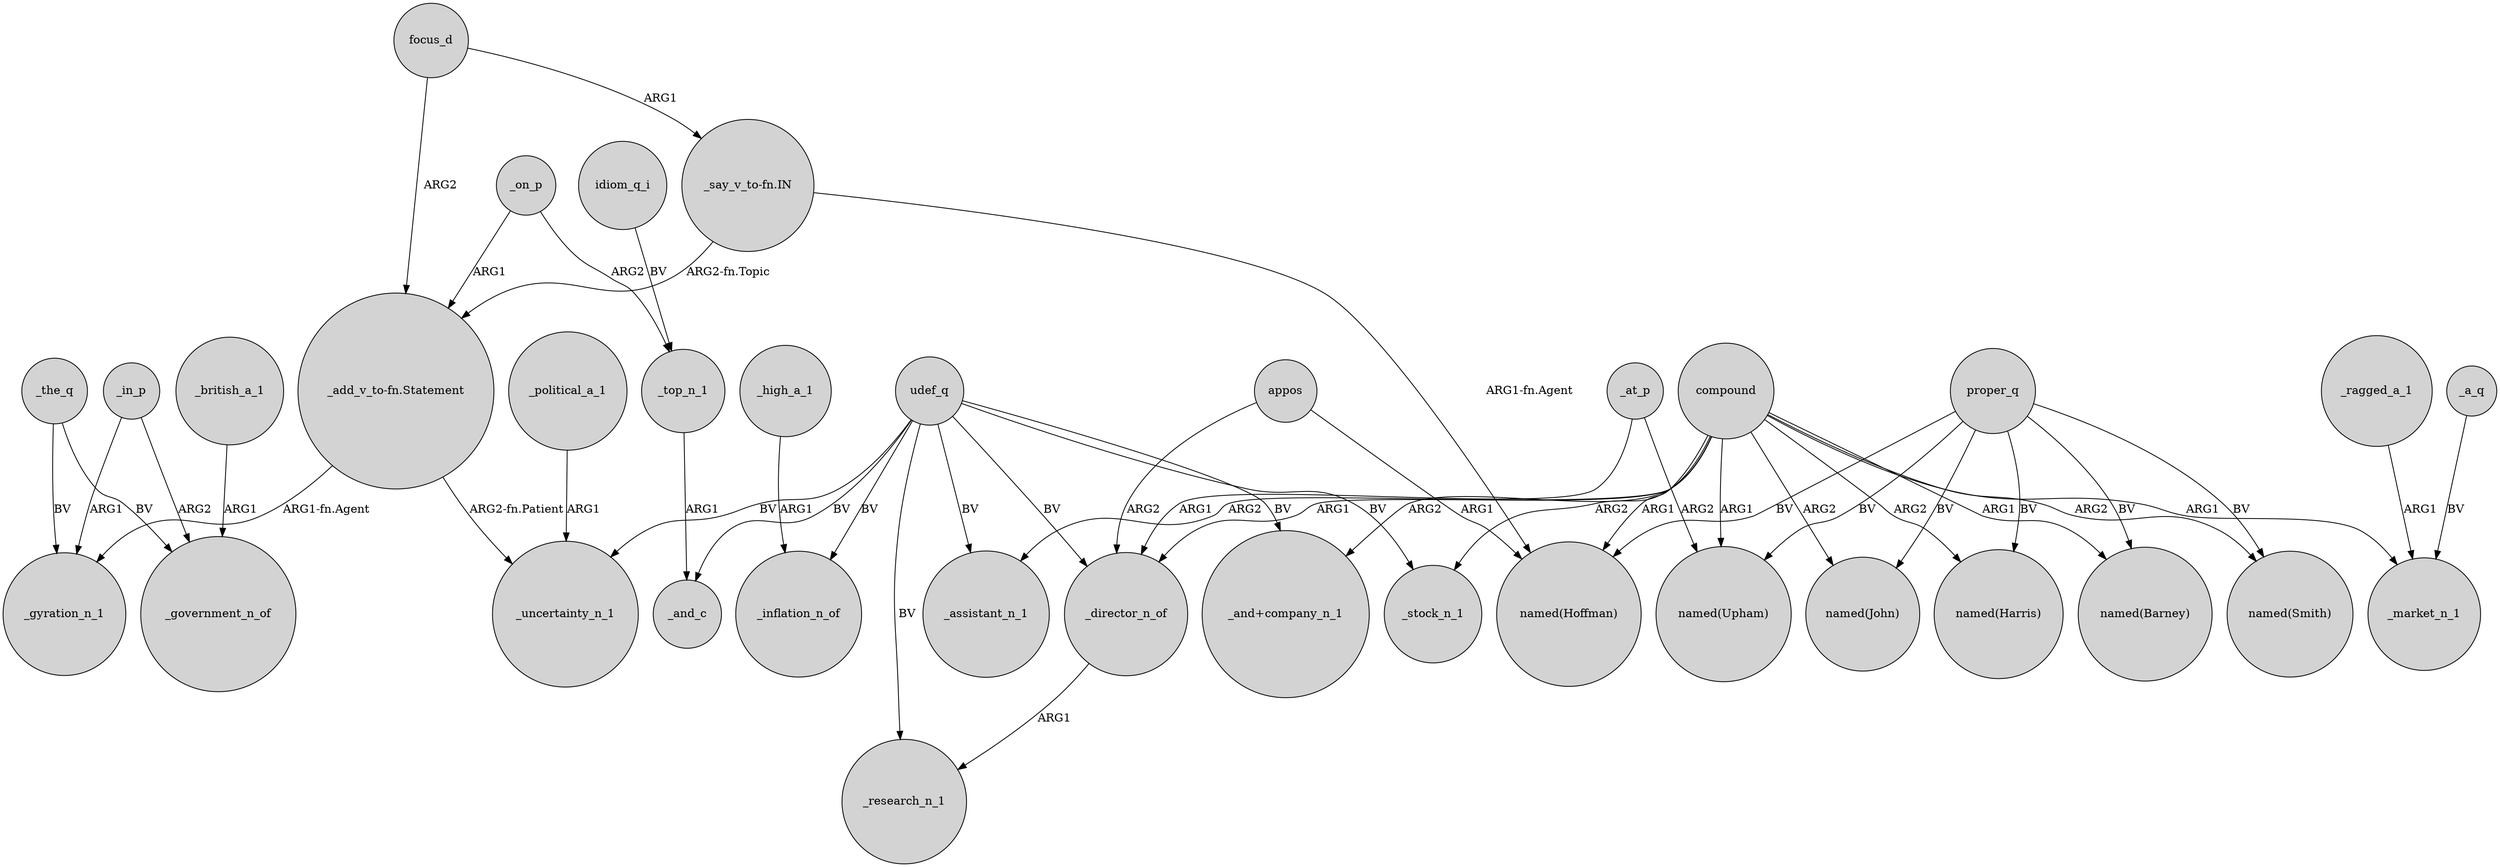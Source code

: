 digraph {
	node [shape=circle style=filled]
	compound -> "named(John)" [label=ARG2]
	udef_q -> _inflation_n_of [label=BV]
	_at_p -> "named(Upham)" [label=ARG2]
	_ragged_a_1 -> _market_n_1 [label=ARG1]
	compound -> "named(Barney)" [label=ARG1]
	"_say_v_to-fn.IN" -> "named(Hoffman)" [label="ARG1-fn.Agent"]
	_the_q -> _gyration_n_1 [label=BV]
	compound -> "named(Smith)" [label=ARG2]
	udef_q -> _research_n_1 [label=BV]
	focus_d -> "_add_v_to-fn.Statement" [label=ARG2]
	_director_n_of -> _research_n_1 [label=ARG1]
	_on_p -> _top_n_1 [label=ARG2]
	udef_q -> _uncertainty_n_1 [label=BV]
	compound -> "named(Harris)" [label=ARG2]
	udef_q -> _director_n_of [label=BV]
	udef_q -> _assistant_n_1 [label=BV]
	proper_q -> "named(Upham)" [label=BV]
	compound -> _stock_n_1 [label=ARG2]
	_top_n_1 -> _and_c [label=ARG1]
	udef_q -> _stock_n_1 [label=BV]
	_at_p -> _director_n_of [label=ARG1]
	compound -> "_and+company_n_1" [label=ARG2]
	compound -> "named(Upham)" [label=ARG1]
	_british_a_1 -> _government_n_of [label=ARG1]
	idiom_q_i -> _top_n_1 [label=BV]
	_in_p -> _gyration_n_1 [label=ARG1]
	_a_q -> _market_n_1 [label=BV]
	appos -> "named(Hoffman)" [label=ARG1]
	_the_q -> _government_n_of [label=BV]
	compound -> "named(Hoffman)" [label=ARG1]
	proper_q -> "named(Barney)" [label=BV]
	_on_p -> "_add_v_to-fn.Statement" [label=ARG1]
	udef_q -> "_and+company_n_1" [label=BV]
	compound -> _market_n_1 [label=ARG1]
	_high_a_1 -> _inflation_n_of [label=ARG1]
	proper_q -> "named(Smith)" [label=BV]
	proper_q -> "named(John)" [label=BV]
	udef_q -> _and_c [label=BV]
	compound -> _director_n_of [label=ARG1]
	proper_q -> "named(Harris)" [label=BV]
	_political_a_1 -> _uncertainty_n_1 [label=ARG1]
	_in_p -> _government_n_of [label=ARG2]
	"_add_v_to-fn.Statement" -> _uncertainty_n_1 [label="ARG2-fn.Patient"]
	"_add_v_to-fn.Statement" -> _gyration_n_1 [label="ARG1-fn.Agent"]
	"_say_v_to-fn.IN" -> "_add_v_to-fn.Statement" [label="ARG2-fn.Topic"]
	appos -> _director_n_of [label=ARG2]
	compound -> _assistant_n_1 [label=ARG2]
	focus_d -> "_say_v_to-fn.IN" [label=ARG1]
	proper_q -> "named(Hoffman)" [label=BV]
}
